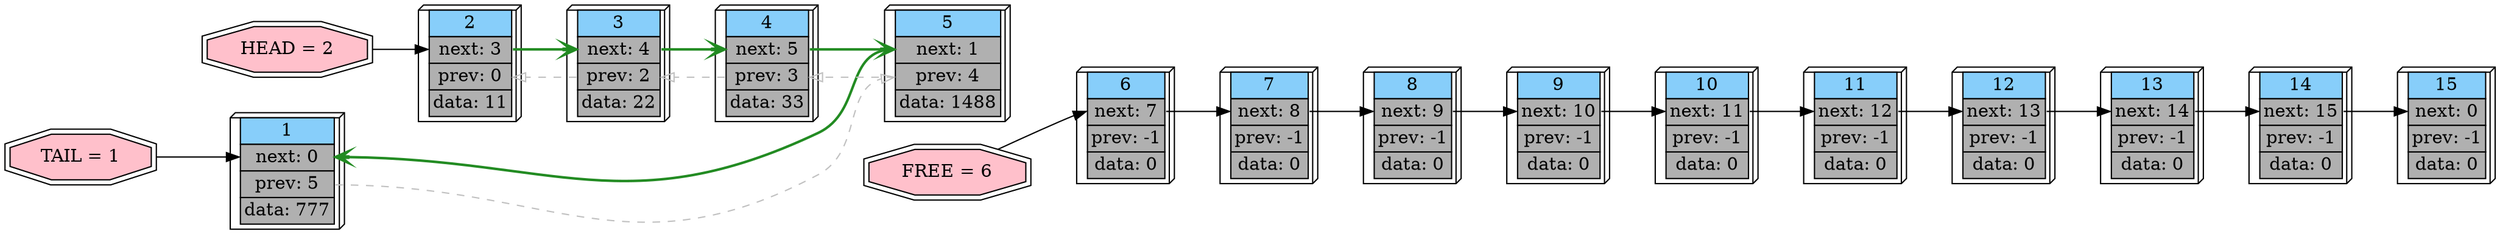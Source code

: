 digraph dump_graph {
	rankdir=LR; 
	struct1 [shape=box3d
					label=
	<
	<table border="0" cellspacing="0">
						<tr><td PORT="port0" border="1"  bgcolor="lightskyblue">1</td></tr>
						<tr><td PORT="port1" border="1" bgcolor="grey69">next: 0</td></tr>
						<tr><td PORT="port2" border="1" bgcolor="grey69">prev: 5</td></tr>
						<tr><td PORT="port3" border="1" bgcolor="grey69">data: 777</td></tr>
					</table>>];
	struct1:port0 -> struct2:port0[style=invis];
	struct2 [shape=box3d
					label=
	<
	<table border="0" cellspacing="0">
						<tr><td PORT="port0" border="1"  bgcolor="lightskyblue">2</td></tr>
						<tr><td PORT="port1" border="1" bgcolor="grey69">next: 3</td></tr>
						<tr><td PORT="port2" border="1" bgcolor="grey69">prev: 0</td></tr>
						<tr><td PORT="port3" border="1" bgcolor="grey69">data: 11</td></tr>
					</table>>];
	struct2:port0 -> struct3:port0[style=invis];
	struct3 [shape=box3d
					label=
	<
	<table border="0" cellspacing="0">
						<tr><td PORT="port0" border="1"  bgcolor="lightskyblue">3</td></tr>
						<tr><td PORT="port1" border="1" bgcolor="grey69">next: 4</td></tr>
						<tr><td PORT="port2" border="1" bgcolor="grey69">prev: 2</td></tr>
						<tr><td PORT="port3" border="1" bgcolor="grey69">data: 22</td></tr>
					</table>>];
	struct3:port0 -> struct4:port0[style=invis];
	struct4 [shape=box3d
					label=
	<
	<table border="0" cellspacing="0">
						<tr><td PORT="port0" border="1"  bgcolor="lightskyblue">4</td></tr>
						<tr><td PORT="port1" border="1" bgcolor="grey69">next: 5</td></tr>
						<tr><td PORT="port2" border="1" bgcolor="grey69">prev: 3</td></tr>
						<tr><td PORT="port3" border="1" bgcolor="grey69">data: 33</td></tr>
					</table>>];
	struct4:port0 -> struct5:port0[style=invis];
	struct5 [shape=box3d
					label=
	<
	<table border="0" cellspacing="0">
						<tr><td PORT="port0" border="1"  bgcolor="lightskyblue">5</td></tr>
						<tr><td PORT="port1" border="1" bgcolor="grey69">next: 1</td></tr>
						<tr><td PORT="port2" border="1" bgcolor="grey69">prev: 4</td></tr>
						<tr><td PORT="port3" border="1" bgcolor="grey69">data: 1488</td></tr>
					</table>>];
	struct5:port0 -> struct6:port0[style=invis];
	struct6 [shape=box3d
					label=
	<
	<table border="0" cellspacing="0">
						<tr><td PORT="port0" border="1"  bgcolor="lightskyblue">6</td></tr>
						<tr><td PORT="port1" border="1" bgcolor="grey69">next: 7</td></tr>
						<tr><td PORT="port2" border="1" bgcolor="grey69">prev: -1</td></tr>
						<tr><td PORT="port3" border="1" bgcolor="grey69">data: 0</td></tr>
					</table>>];
	struct6:port0 -> struct7:port0[style=invis];
	struct7 [shape=box3d
					label=
	<
	<table border="0" cellspacing="0">
						<tr><td PORT="port0" border="1"  bgcolor="lightskyblue">7</td></tr>
						<tr><td PORT="port1" border="1" bgcolor="grey69">next: 8</td></tr>
						<tr><td PORT="port2" border="1" bgcolor="grey69">prev: -1</td></tr>
						<tr><td PORT="port3" border="1" bgcolor="grey69">data: 0</td></tr>
					</table>>];
	struct7:port0 -> struct8:port0[style=invis];
	struct8 [shape=box3d
					label=
	<
	<table border="0" cellspacing="0">
						<tr><td PORT="port0" border="1"  bgcolor="lightskyblue">8</td></tr>
						<tr><td PORT="port1" border="1" bgcolor="grey69">next: 9</td></tr>
						<tr><td PORT="port2" border="1" bgcolor="grey69">prev: -1</td></tr>
						<tr><td PORT="port3" border="1" bgcolor="grey69">data: 0</td></tr>
					</table>>];
	struct8:port0 -> struct9:port0[style=invis];
	struct9 [shape=box3d
					label=
	<
	<table border="0" cellspacing="0">
						<tr><td PORT="port0" border="1"  bgcolor="lightskyblue">9</td></tr>
						<tr><td PORT="port1" border="1" bgcolor="grey69">next: 10</td></tr>
						<tr><td PORT="port2" border="1" bgcolor="grey69">prev: -1</td></tr>
						<tr><td PORT="port3" border="1" bgcolor="grey69">data: 0</td></tr>
					</table>>];
	struct9:port0 -> struct10:port0[style=invis];
	struct10 [shape=box3d
					label=
	<
	<table border="0" cellspacing="0">
						<tr><td PORT="port0" border="1"  bgcolor="lightskyblue">10</td></tr>
						<tr><td PORT="port1" border="1" bgcolor="grey69">next: 11</td></tr>
						<tr><td PORT="port2" border="1" bgcolor="grey69">prev: -1</td></tr>
						<tr><td PORT="port3" border="1" bgcolor="grey69">data: 0</td></tr>
					</table>>];
	struct10:port0 -> struct11:port0[style=invis];
	struct11 [shape=box3d
					label=
	<
	<table border="0" cellspacing="0">
						<tr><td PORT="port0" border="1"  bgcolor="lightskyblue">11</td></tr>
						<tr><td PORT="port1" border="1" bgcolor="grey69">next: 12</td></tr>
						<tr><td PORT="port2" border="1" bgcolor="grey69">prev: -1</td></tr>
						<tr><td PORT="port3" border="1" bgcolor="grey69">data: 0</td></tr>
					</table>>];
	struct11:port0 -> struct12:port0[style=invis];
	struct12 [shape=box3d
					label=
	<
	<table border="0" cellspacing="0">
						<tr><td PORT="port0" border="1"  bgcolor="lightskyblue">12</td></tr>
						<tr><td PORT="port1" border="1" bgcolor="grey69">next: 13</td></tr>
						<tr><td PORT="port2" border="1" bgcolor="grey69">prev: -1</td></tr>
						<tr><td PORT="port3" border="1" bgcolor="grey69">data: 0</td></tr>
					</table>>];
	struct12:port0 -> struct13:port0[style=invis];
	struct13 [shape=box3d
					label=
	<
	<table border="0" cellspacing="0">
						<tr><td PORT="port0" border="1"  bgcolor="lightskyblue">13</td></tr>
						<tr><td PORT="port1" border="1" bgcolor="grey69">next: 14</td></tr>
						<tr><td PORT="port2" border="1" bgcolor="grey69">prev: -1</td></tr>
						<tr><td PORT="port3" border="1" bgcolor="grey69">data: 0</td></tr>
					</table>>];
	struct13:port0 -> struct14:port0[style=invis];
	struct14 [shape=box3d
					label=
	<
	<table border="0" cellspacing="0">
						<tr><td PORT="port0" border="1"  bgcolor="lightskyblue">14</td></tr>
						<tr><td PORT="port1" border="1" bgcolor="grey69">next: 15</td></tr>
						<tr><td PORT="port2" border="1" bgcolor="grey69">prev: -1</td></tr>
						<tr><td PORT="port3" border="1" bgcolor="grey69">data: 0</td></tr>
					</table>>];
	struct14:port0 -> struct15:port0[style=invis];
	struct15 [shape=box3d
					label=
	<
	<table border="0" cellspacing="0">
						<tr><td PORT="port0" border="1"  bgcolor="lightskyblue">15</td></tr>
						<tr><td PORT="port1" border="1" bgcolor="grey69">next: 0</td></tr>
						<tr><td PORT="port2" border="1" bgcolor="grey69">prev: -1</td></tr>
						<tr><td PORT="port3" border="1" bgcolor="grey69">data: 0</td></tr>
					</table>>];
	struct2:port1 -> struct3:port1[style=bold, arrowhead=vee,					color=forestgreen];
	struct3:port1 -> struct4:port1[style=bold, arrowhead=vee,					color=forestgreen];
	struct3:port2 -> struct2:port2[style=dashed, arrowhead=onormal,					color=grey];
	struct4:port1 -> struct5:port1[style=bold, arrowhead=vee,					color=forestgreen];
	struct4:port2 -> struct3:port2[style=dashed, arrowhead=onormal,					color=grey];
	struct5:port1 -> struct1:port1[style=bold, arrowhead=vee,					color=forestgreen];
	struct5:port2 -> struct4:port2[style=dashed, arrowhead=onormal,					color=grey];
	struct1:port2 -> struct5:port2[style=dashed, arrowhead=onormal,					color=grey];
	struct6:port1 -> struct7:port1;
	struct7:port1 -> struct8:port1;
	struct8:port1 -> struct9:port1;
	struct9:port1 -> struct10:port1;
	struct10:port1 -> struct11:port1;
	struct11:port1 -> struct12:port1;
	struct12:port1 -> struct13:port1;
	struct13:port1 -> struct14:port1;
	struct14:port1 -> struct15:port1;
	free[fillcolor="pink",style=filled, shape=doubleoctagon, label="FREE = 6"];
	free -> struct6:port1;
	head[fillcolor="pink", style=filled, shape=doubleoctagon, label="HEAD = 2"];
	head -> struct2:port1;
	tail[fillcolor="pink", style=filled, shape=doubleoctagon, label="TAIL = 1"];
	tail -> struct1:port1;
}
